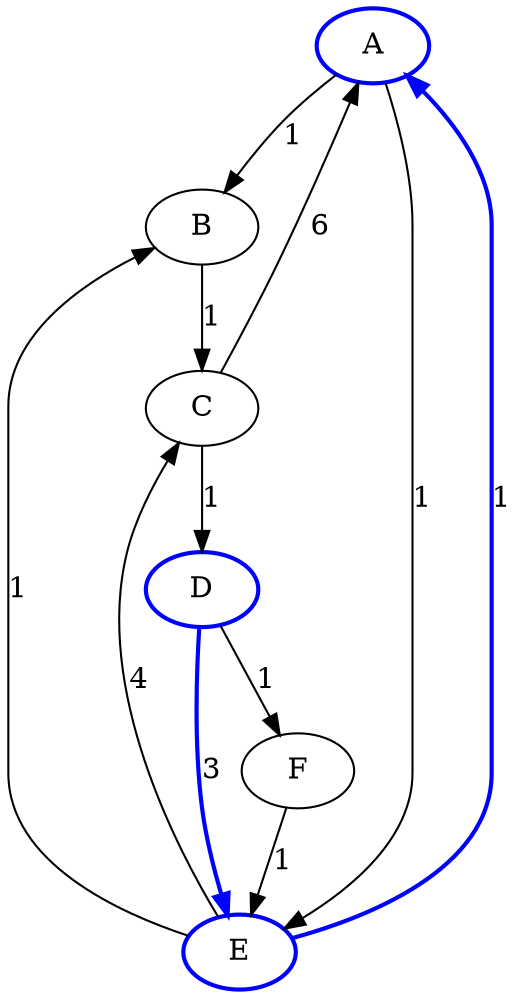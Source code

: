 digraph {
	A [color=blue penwidth=2]
	B
	C
	D [color=blue penwidth=2]
	E [color=blue penwidth=2]
	F
	A -> B [label=1]
	A -> E [label=1]
	B -> C [label=1]
	C -> A [label=6]
	C -> D [label=1]
	D -> E [label=3 color=blue penwidth=2]
	D -> F [label=1]
	E -> B [label=1]
	E -> C [label=4]
	F -> E [label=1]
	E -> A [label=1 color=blue penwidth=2]
}
